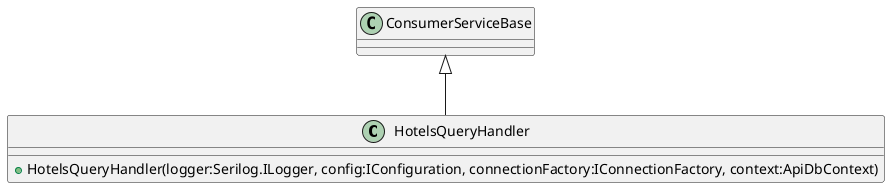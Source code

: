 @startuml
class HotelsQueryHandler {
    + HotelsQueryHandler(logger:Serilog.ILogger, config:IConfiguration, connectionFactory:IConnectionFactory, context:ApiDbContext)
}
ConsumerServiceBase <|-- HotelsQueryHandler
@enduml
